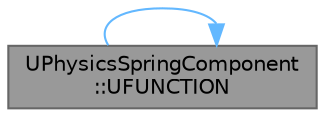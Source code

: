 digraph "UPhysicsSpringComponent::UFUNCTION"
{
 // INTERACTIVE_SVG=YES
 // LATEX_PDF_SIZE
  bgcolor="transparent";
  edge [fontname=Helvetica,fontsize=10,labelfontname=Helvetica,labelfontsize=10];
  node [fontname=Helvetica,fontsize=10,shape=box,height=0.2,width=0.4];
  rankdir="LR";
  Node1 [id="Node000001",label="UPhysicsSpringComponent\l::UFUNCTION",height=0.2,width=0.4,color="gray40", fillcolor="grey60", style="filled", fontcolor="black",tooltip="Returns the spring compression as a normalized scalar along spring direction."];
  Node1 -> Node1 [id="edge1_Node000001_Node000001",color="steelblue1",style="solid",tooltip=" "];
}
